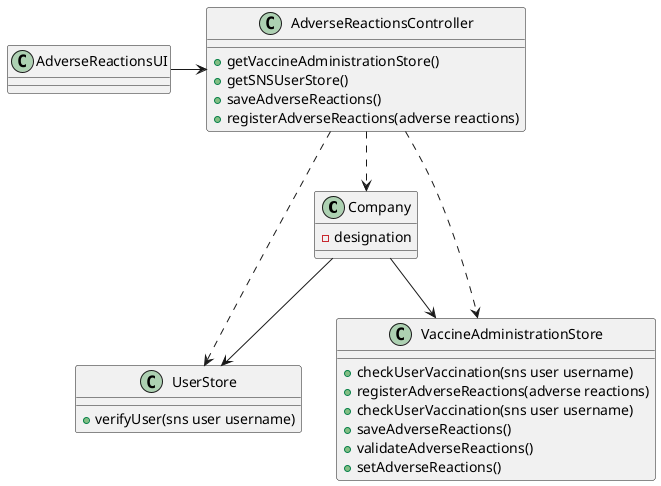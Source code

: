 @startuml
'https://plantuml.com/class-diagram

class Company{
- designation
}

class AdverseReactionsUI{
}



class AdverseReactionsController{
+ getVaccineAdministrationStore()
+ getSNSUserStore()
+ saveAdverseReactions()
+ registerAdverseReactions(adverse reactions)
}

class UserStore{
+ verifyUser(sns user username)
}

class VaccineAdministrationStore{
+ checkUserVaccination(sns user username)
+ registerAdverseReactions(adverse reactions)
+ checkUserVaccination(sns user username)
+ saveAdverseReactions()
+ validateAdverseReactions()
+ setAdverseReactions()
}


AdverseReactionsUI -> AdverseReactionsController
AdverseReactionsController ..> Company
Company --> UserStore
Company --> VaccineAdministrationStore
AdverseReactionsController ..> VaccineAdministrationStore
AdverseReactionsController ..> UserStore



@enduml